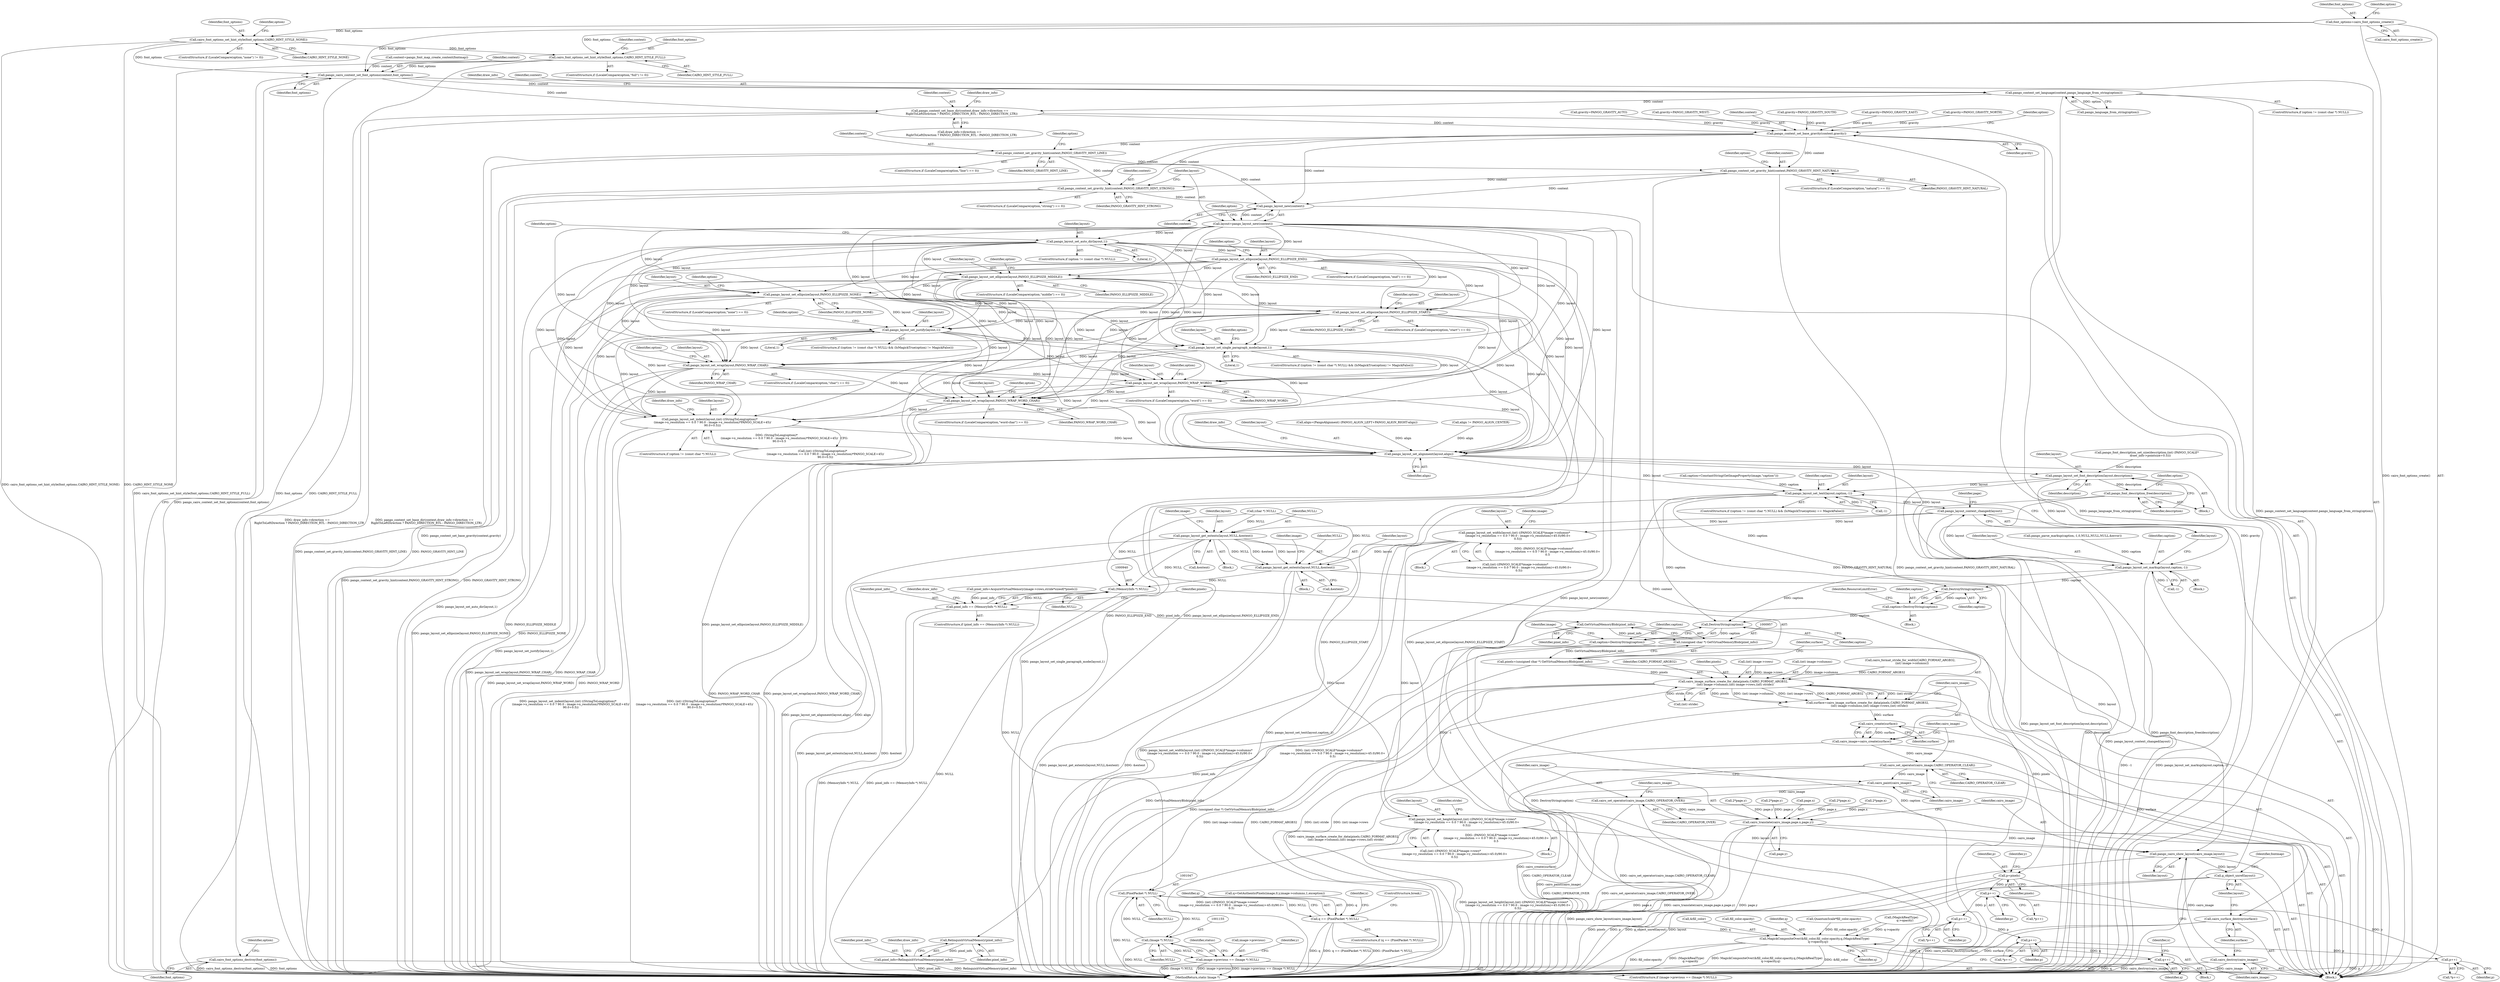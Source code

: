 digraph "0_ImageMagick_f6e9d0d9955e85bdd7540b251cd50d598dacc5e6_42@API" {
"1000257" [label="(Call,font_options=cairo_font_options_create())"];
"1000278" [label="(Call,cairo_font_options_set_hint_style(font_options,CAIRO_HINT_STYLE_NONE))"];
"1000287" [label="(Call,cairo_font_options_set_hint_style(font_options,CAIRO_HINT_STYLE_FULL))"];
"1000294" [label="(Call,pango_cairo_context_set_font_options(context,font_options))"];
"1000297" [label="(Call,cairo_font_options_destroy(font_options))"];
"1000310" [label="(Call,pango_context_set_language(context,pango_language_from_string(option)))"];
"1000321" [label="(Call,pango_context_set_base_dir(context,draw_info->direction ==\n    RightToLeftDirection ? PANGO_DIRECTION_RTL : PANGO_DIRECTION_LTR))"];
"1000370" [label="(Call,pango_context_set_base_gravity(context,gravity))"];
"1000391" [label="(Call,pango_context_set_gravity_hint(context,PANGO_GRAVITY_HINT_LINE))"];
"1000400" [label="(Call,pango_context_set_gravity_hint(context,PANGO_GRAVITY_HINT_NATURAL))"];
"1000409" [label="(Call,pango_context_set_gravity_hint(context,PANGO_GRAVITY_HINT_STRONG))"];
"1000414" [label="(Call,pango_layout_new(context))"];
"1000412" [label="(Call,layout=pango_layout_new(context))"];
"1000427" [label="(Call,pango_layout_set_auto_dir(layout,1))"];
"1000448" [label="(Call,pango_layout_set_ellipsize(layout,PANGO_ELLIPSIZE_END))"];
"1000457" [label="(Call,pango_layout_set_ellipsize(layout,PANGO_ELLIPSIZE_MIDDLE))"];
"1000466" [label="(Call,pango_layout_set_ellipsize(layout,PANGO_ELLIPSIZE_NONE))"];
"1000475" [label="(Call,pango_layout_set_ellipsize(layout,PANGO_ELLIPSIZE_START))"];
"1000494" [label="(Call,pango_layout_set_justify(layout,1))"];
"1000513" [label="(Call,pango_layout_set_single_paragraph_mode(layout,1))"];
"1000534" [label="(Call,pango_layout_set_wrap(layout,PANGO_WRAP_CHAR))"];
"1000543" [label="(Call,pango_layout_set_wrap(layout,PANGO_WRAP_WORD))"];
"1000552" [label="(Call,pango_layout_set_wrap(layout,PANGO_WRAP_WORD_CHAR))"];
"1000566" [label="(Call,pango_layout_set_indent(layout,(int) ((StringToLong(option)*\n      (image->x_resolution == 0.0 ? 90.0 : image->x_resolution)*PANGO_SCALE+45)/\n      90.0+0.5)))"];
"1000647" [label="(Call,pango_layout_set_alignment(layout,align))"];
"1000677" [label="(Call,pango_layout_set_font_description(layout,description))"];
"1000680" [label="(Call,pango_font_description_free(description))"];
"1000698" [label="(Call,pango_layout_set_text(layout,caption,-1))"];
"1000742" [label="(Call,pango_layout_context_changed(layout))"];
"1000777" [label="(Call,pango_layout_get_extents(layout,NULL,&extent))"];
"1000849" [label="(Call,pango_layout_get_extents(layout,NULL,&extent))"];
"1000939" [label="(Call,(MemoryInfo *) NULL)"];
"1000937" [label="(Call,pixel_info == (MemoryInfo *) NULL)"];
"1000958" [label="(Call,GetVirtualMemoryBlob(pixel_info))"];
"1000956" [label="(Call,(unsigned char *) GetVirtualMemoryBlob(pixel_info))"];
"1000954" [label="(Call,pixels=(unsigned char *) GetVirtualMemoryBlob(pixel_info))"];
"1000962" [label="(Call,cairo_image_surface_create_for_data(pixels,CAIRO_FORMAT_ARGB32,\n    (int) image->columns,(int) image->rows,(int) stride))"];
"1000960" [label="(Call,surface=cairo_image_surface_create_for_data(pixels,CAIRO_FORMAT_ARGB32,\n    (int) image->columns,(int) image->rows,(int) stride))"];
"1000980" [label="(Call,cairo_create(surface))"];
"1000978" [label="(Call,cairo_image=cairo_create(surface))"];
"1000982" [label="(Call,cairo_set_operator(cairo_image,CAIRO_OPERATOR_CLEAR))"];
"1000985" [label="(Call,cairo_paint(cairo_image))"];
"1000987" [label="(Call,cairo_set_operator(cairo_image,CAIRO_OPERATOR_OVER))"];
"1000990" [label="(Call,cairo_translate(cairo_image,page.x,page.y))"];
"1000998" [label="(Call,pango_cairo_show_layout(cairo_image,layout))"];
"1001001" [label="(Call,cairo_destroy(cairo_image))"];
"1001005" [label="(Call,g_object_unref(layout))"];
"1001003" [label="(Call,cairo_surface_destroy(surface))"];
"1001013" [label="(Call,p=pixels)"];
"1001071" [label="(Call,p++)"];
"1001079" [label="(Call,p++)"];
"1001087" [label="(Call,p++)"];
"1001097" [label="(Call,p++)"];
"1001176" [label="(Call,RelinquishVirtualMemory(pixel_info))"];
"1001174" [label="(Call,pixel_info=RelinquishVirtualMemory(pixel_info))"];
"1001046" [label="(Call,(PixelPacket *) NULL)"];
"1001044" [label="(Call,q == (PixelPacket *) NULL)"];
"1001127" [label="(Call,MagickCompositeOver(&fill_color,fill_color.opacity,q,(MagickRealType)\n        q->opacity,q))"];
"1001140" [label="(Call,q++)"];
"1001154" [label="(Call,(Image *) NULL)"];
"1001150" [label="(Call,image->previous == (Image *) NULL)"];
"1000888" [label="(Call,pango_layout_set_height(layout,(int) ((PANGO_SCALE*image->rows*\n         (image->y_resolution == 0.0 ? 90.0 : image->y_resolution)+45.0)/90.0+\n         0.5)))"];
"1000816" [label="(Call,pango_layout_set_width(layout,(int) ((PANGO_SCALE*image->columns*\n        (image->x_resolution == 0.0 ? 90.0 : image->x_resolution)+45.0)/90.0+\n        0.5)))"];
"1000949" [label="(Call,DestroyString(caption))"];
"1000947" [label="(Call,caption=DestroyString(caption))"];
"1001184" [label="(Call,DestroyString(caption))"];
"1001182" [label="(Call,caption=DestroyString(caption))"];
"1000737" [label="(Call,pango_layout_set_markup(layout,caption,-1))"];
"1000385" [label="(ControlStructure,if (LocaleCompare(option,\"line\") == 0))"];
"1000467" [label="(Identifier,layout)"];
"1000990" [label="(Call,cairo_translate(cairo_image,page.x,page.y))"];
"1001006" [label="(Identifier,layout)"];
"1000784" [label="(Identifier,image)"];
"1000315" [label="(Identifier,draw_info)"];
"1000258" [label="(Identifier,font_options)"];
"1000311" [label="(Identifier,context)"];
"1001159" [label="(Identifier,status)"];
"1000257" [label="(Call,font_options=cairo_font_options_create())"];
"1000681" [label="(Identifier,description)"];
"1000965" [label="(Call,(int) image->columns)"];
"1001098" [label="(Identifier,p)"];
"1000498" [label="(Identifier,option)"];
"1001130" [label="(Call,fill_color.opacity)"];
"1000944" [label="(Identifier,draw_info)"];
"1000817" [label="(Identifier,layout)"];
"1001072" [label="(Identifier,p)"];
"1000468" [label="(Identifier,PANGO_ELLIPSIZE_NONE)"];
"1000290" [label="(Call,context=pango_font_map_create_context(fontmap))"];
"1000479" [label="(Identifier,option)"];
"1000494" [label="(Call,pango_layout_set_justify(layout,1))"];
"1000346" [label="(Call,gravity=PANGO_GRAVITY_WEST)"];
"1000460" [label="(ControlStructure,if (LocaleCompare(option,\"none\") == 0))"];
"1000402" [label="(Identifier,PANGO_GRAVITY_HINT_NATURAL)"];
"1000410" [label="(Identifier,context)"];
"1001177" [label="(Identifier,pixel_info)"];
"1000678" [label="(Identifier,layout)"];
"1000952" [label="(Identifier,ResourceLimitError)"];
"1000950" [label="(Identifier,caption)"];
"1000304" [label="(ControlStructure,if (option != (const char *) NULL))"];
"1001175" [label="(Identifier,pixel_info)"];
"1000514" [label="(Identifier,layout)"];
"1001078" [label="(Call,*p++)"];
"1000850" [label="(Identifier,layout)"];
"1000780" [label="(Call,&extent)"];
"1000982" [label="(Call,cairo_set_operator(cairo_image,CAIRO_OPERATOR_CLEAR))"];
"1000992" [label="(Call,page.x)"];
"1000948" [label="(Identifier,caption)"];
"1000454" [label="(Identifier,option)"];
"1000537" [label="(ControlStructure,if (LocaleCompare(option,\"word\") == 0))"];
"1000956" [label="(Call,(unsigned char *) GetVirtualMemoryBlob(pixel_info))"];
"1000463" [label="(Identifier,option)"];
"1000958" [label="(Call,GetVirtualMemoryBlob(pixel_info))"];
"1001063" [label="(Block,)"];
"1000647" [label="(Call,pango_layout_set_alignment(layout,align))"];
"1001002" [label="(Identifier,cairo_image)"];
"1000818" [label="(Call,(int) ((PANGO_SCALE*image->columns*\n        (image->x_resolution == 0.0 ? 90.0 : image->x_resolution)+45.0)/90.0+\n        0.5))"];
"1000800" [label="(Call,2*page.x)"];
"1000985" [label="(Call,cairo_paint(cairo_image))"];
"1000431" [label="(Identifier,option)"];
"1001046" [label="(Call,(PixelPacket *) NULL)"];
"1001133" [label="(Identifier,q)"];
"1000811" [label="(Call,2*page.x)"];
"1001014" [label="(Identifier,p)"];
"1000568" [label="(Call,(int) ((StringToLong(option)*\n      (image->x_resolution == 0.0 ? 90.0 : image->x_resolution)*PANGO_SCALE+45)/\n      90.0+0.5))"];
"1001013" [label="(Call,p=pixels)"];
"1001140" [label="(Call,q++)"];
"1000983" [label="(Identifier,cairo_image)"];
"1000287" [label="(Call,cairo_font_options_set_hint_style(font_options,CAIRO_HINT_STYLE_FULL))"];
"1000683" [label="(Identifier,option)"];
"1000321" [label="(Call,pango_context_set_base_dir(context,draw_info->direction ==\n    RightToLeftDirection ? PANGO_DIRECTION_RTL : PANGO_DIRECTION_LTR))"];
"1000942" [label="(Block,)"];
"1000495" [label="(Identifier,layout)"];
"1000649" [label="(Identifier,align)"];
"1000401" [label="(Identifier,context)"];
"1000593" [label="(Identifier,draw_info)"];
"1000738" [label="(Identifier,layout)"];
"1001179" [label="(Identifier,draw_info)"];
"1000700" [label="(Identifier,caption)"];
"1001103" [label="(Call,QuantumScale*fill_color.opacity)"];
"1000297" [label="(Call,cairo_font_options_destroy(font_options))"];
"1000291" [label="(Identifier,context)"];
"1000371" [label="(Identifier,context)"];
"1000513" [label="(Call,pango_layout_set_single_paragraph_mode(layout,1))"];
"1000496" [label="(Literal,1)"];
"1000483" [label="(ControlStructure,if ((option != (const char *) NULL) && (IsMagickTrue(option) != MagickFalse)))"];
"1000962" [label="(Call,cairo_image_surface_create_for_data(pixels,CAIRO_FORMAT_ARGB32,\n    (int) image->columns,(int) image->rows,(int) stride))"];
"1000947" [label="(Call,caption=DestroyString(caption))"];
"1001096" [label="(Call,*p++)"];
"1000653" [label="(Identifier,draw_info)"];
"1000458" [label="(Identifier,layout)"];
"1001151" [label="(Call,image->previous)"];
"1000890" [label="(Call,(int) ((PANGO_SCALE*image->rows*\n         (image->y_resolution == 0.0 ? 90.0 : image->y_resolution)+45.0)/90.0+\n         0.5))"];
"1000414" [label="(Call,pango_layout_new(context))"];
"1000323" [label="(Call,draw_info->direction ==\n    RightToLeftDirection ? PANGO_DIRECTION_RTL : PANGO_DIRECTION_LTR)"];
"1000883" [label="(Call,2*page.y)"];
"1000740" [label="(Call,-1)"];
"1000406" [label="(Identifier,option)"];
"1000546" [label="(ControlStructure,if (LocaleCompare(option,\"word-char\") == 0))"];
"1000457" [label="(Call,pango_layout_set_ellipsize(layout,PANGO_ELLIPSIZE_MIDDLE))"];
"1000816" [label="(Call,pango_layout_set_width(layout,(int) ((PANGO_SCALE*image->columns*\n        (image->x_resolution == 0.0 ? 90.0 : image->x_resolution)+45.0)/90.0+\n        0.5)))"];
"1001052" [label="(Identifier,x)"];
"1000918" [label="(Call,cairo_format_stride_for_width(CAIRO_FORMAT_ARGB32,\n    (int) image->columns))"];
"1000848" [label="(Block,)"];
"1001008" [label="(Identifier,fontmap)"];
"1000477" [label="(Identifier,PANGO_ELLIPSIZE_START)"];
"1000955" [label="(Identifier,pixels)"];
"1001087" [label="(Call,p++)"];
"1001049" [label="(ControlStructure,break;)"];
"1000964" [label="(Identifier,CAIRO_FORMAT_ARGB32)"];
"1000544" [label="(Identifier,layout)"];
"1000872" [label="(Call,2*page.y)"];
"1000451" [label="(ControlStructure,if (LocaleCompare(option,\"middle\") == 0))"];
"1000852" [label="(Call,&extent)"];
"1000428" [label="(Identifier,layout)"];
"1000925" [label="(Call,pixel_info=AcquireVirtualMemory(image->rows,stride*sizeof(*pixels)))"];
"1000959" [label="(Identifier,pixel_info)"];
"1000400" [label="(Call,pango_context_set_gravity_hint(context,PANGO_GRAVITY_HINT_NATURAL))"];
"1001079" [label="(Call,p++)"];
"1001174" [label="(Call,pixel_info=RelinquishVirtualMemory(pixel_info))"];
"1000272" [label="(ControlStructure,if (LocaleCompare(option,\"none\") != 0))"];
"1001018" [label="(Identifier,y)"];
"1000288" [label="(Identifier,font_options)"];
"1001134" [label="(Call,(MagickRealType)\n        q->opacity)"];
"1000778" [label="(Identifier,layout)"];
"1000889" [label="(Identifier,layout)"];
"1000310" [label="(Call,pango_context_set_language(context,pango_language_from_string(option)))"];
"1000941" [label="(Identifier,NULL)"];
"1001185" [label="(Identifier,caption)"];
"1000687" [label="(ControlStructure,if ((option != (const char *) NULL) && (IsMagickTrue(option) == MagickFalse)))"];
"1000296" [label="(Identifier,font_options)"];
"1000849" [label="(Call,pango_layout_get_extents(layout,NULL,&extent))"];
"1000648" [label="(Identifier,layout)"];
"1000677" [label="(Call,pango_layout_set_font_description(layout,description))"];
"1000279" [label="(Identifier,font_options)"];
"1000658" [label="(Block,)"];
"1000987" [label="(Call,cairo_set_operator(cairo_image,CAIRO_OPERATOR_OVER))"];
"1001028" [label="(Identifier,y)"];
"1000845" [label="(Identifier,image)"];
"1000779" [label="(Identifier,NULL)"];
"1000370" [label="(Call,pango_context_set_base_gravity(context,gravity))"];
"1001080" [label="(Identifier,p)"];
"1000961" [label="(Identifier,surface)"];
"1000427" [label="(Call,pango_layout_set_auto_dir(layout,1))"];
"1000938" [label="(Identifier,pixel_info)"];
"1000475" [label="(Call,pango_layout_set_ellipsize(layout,PANGO_ELLIPSIZE_START))"];
"1000737" [label="(Call,pango_layout_set_markup(layout,caption,-1))"];
"1000936" [label="(ControlStructure,if (pixel_info == (MemoryInfo *) NULL))"];
"1000281" [label="(ControlStructure,if (LocaleCompare(option,\"full\") != 0))"];
"1001062" [label="(Identifier,x)"];
"1000998" [label="(Call,pango_cairo_show_layout(cairo_image,layout))"];
"1001003" [label="(Call,cairo_surface_destroy(surface))"];
"1000294" [label="(Call,pango_cairo_context_set_font_options(context,font_options))"];
"1001184" [label="(Call,DestroyString(caption))"];
"1000540" [label="(Identifier,option)"];
"1000360" [label="(Call,gravity=PANGO_GRAVITY_SOUTH)"];
"1001189" [label="(MethodReturn,static Image *)"];
"1000372" [label="(Identifier,gravity)"];
"1000666" [label="(Call,pango_font_description_set_size(description,(int) (PANGO_SCALE*\n        draw_info->pointsize+0.5)))"];
"1000448" [label="(Call,pango_layout_set_ellipsize(layout,PANGO_ELLIPSIZE_END))"];
"1000517" [label="(Identifier,option)"];
"1000545" [label="(Identifier,PANGO_WRAP_WORD)"];
"1000553" [label="(Identifier,layout)"];
"1001004" [label="(Identifier,surface)"];
"1000856" [label="(Identifier,image)"];
"1000963" [label="(Identifier,pixels)"];
"1000535" [label="(Identifier,layout)"];
"1000742" [label="(Call,pango_layout_context_changed(layout))"];
"1000949" [label="(Call,DestroyString(caption))"];
"1000995" [label="(Call,page.y)"];
"1001150" [label="(Call,image->previous == (Image *) NULL)"];
"1000915" [label="(Identifier,stride)"];
"1000536" [label="(Identifier,PANGO_WRAP_CHAR)"];
"1000984" [label="(Identifier,CAIRO_OPERATOR_CLEAR)"];
"1000449" [label="(Identifier,layout)"];
"1001045" [label="(Identifier,q)"];
"1000289" [label="(Identifier,CAIRO_HINT_STYLE_FULL)"];
"1000354" [label="(Call,gravity=PANGO_GRAVITY_EAST)"];
"1000777" [label="(Call,pango_layout_get_extents(layout,NULL,&extent))"];
"1000939" [label="(Call,(MemoryInfo *) NULL)"];
"1000409" [label="(Call,pango_context_set_gravity_hint(context,PANGO_GRAVITY_HINT_STRONG))"];
"1000393" [label="(Identifier,PANGO_GRAVITY_HINT_LINE)"];
"1000888" [label="(Call,pango_layout_set_height(layout,(int) ((PANGO_SCALE*image->rows*\n         (image->y_resolution == 0.0 ? 90.0 : image->y_resolution)+45.0)/90.0+\n         0.5)))"];
"1000300" [label="(Identifier,option)"];
"1000975" [label="(Call,(int) stride)"];
"1001183" [label="(Identifier,caption)"];
"1000554" [label="(Identifier,PANGO_WRAP_WORD_CHAR)"];
"1000567" [label="(Identifier,layout)"];
"1000776" [label="(Block,)"];
"1000560" [label="(ControlStructure,if (option != (const char *) NULL))"];
"1000988" [label="(Identifier,cairo_image)"];
"1000421" [label="(ControlStructure,if (option != (const char *) NULL))"];
"1000549" [label="(Identifier,option)"];
"1000699" [label="(Identifier,layout)"];
"1000937" [label="(Call,pixel_info == (MemoryInfo *) NULL)"];
"1001015" [label="(Identifier,pixels)"];
"1000999" [label="(Identifier,cairo_image)"];
"1000476" [label="(Identifier,layout)"];
"1001128" [label="(Call,&fill_color)"];
"1000679" [label="(Identifier,description)"];
"1001048" [label="(Identifier,NULL)"];
"1000713" [label="(Call,pango_parse_markup(caption,-1,0,NULL,NULL,NULL,&error))"];
"1000338" [label="(Call,gravity=PANGO_GRAVITY_NORTH)"];
"1001176" [label="(Call,RelinquishVirtualMemory(pixel_info))"];
"1000280" [label="(Identifier,CAIRO_HINT_STYLE_NONE)"];
"1000704" [label="(Block,)"];
"1001086" [label="(Call,*p++)"];
"1000417" [label="(Identifier,option)"];
"1001127" [label="(Call,MagickCompositeOver(&fill_color,fill_color.opacity,q,(MagickRealType)\n        q->opacity,q))"];
"1000394" [label="(ControlStructure,if (LocaleCompare(option,\"natural\") == 0))"];
"1000259" [label="(Call,cairo_font_options_create())"];
"1000543" [label="(Call,pango_layout_set_wrap(layout,PANGO_WRAP_WORD))"];
"1000403" [label="(ControlStructure,if (LocaleCompare(option,\"strong\") == 0))"];
"1000680" [label="(Call,pango_font_description_free(description))"];
"1000981" [label="(Identifier,surface)"];
"1000515" [label="(Literal,1)"];
"1000392" [label="(Identifier,context)"];
"1000759" [label="(Call,(char *) NULL)"];
"1000278" [label="(Call,cairo_font_options_set_hint_style(font_options,CAIRO_HINT_STYLE_NONE))"];
"1000989" [label="(Identifier,CAIRO_OPERATOR_OVER)"];
"1000413" [label="(Identifier,layout)"];
"1001141" [label="(Identifier,q)"];
"1000374" [label="(Identifier,option)"];
"1000960" [label="(Call,surface=cairo_image_surface_create_for_data(pixels,CAIRO_FORMAT_ARGB32,\n    (int) image->columns,(int) image->rows,(int) stride))"];
"1000739" [label="(Identifier,caption)"];
"1000411" [label="(Identifier,PANGO_GRAVITY_HINT_STRONG)"];
"1000552" [label="(Call,pango_layout_set_wrap(layout,PANGO_WRAP_WORD_CHAR))"];
"1001182" [label="(Call,caption=DestroyString(caption))"];
"1001071" [label="(Call,p++)"];
"1000284" [label="(Identifier,option)"];
"1001032" [label="(Call,q=GetAuthenticPixels(image,0,y,image->columns,1,exception))"];
"1000295" [label="(Identifier,context)"];
"1000502" [label="(ControlStructure,if ((option != (const char *) NULL) && (IsMagickTrue(option) != MagickFalse)))"];
"1000701" [label="(Call,-1)"];
"1000851" [label="(Identifier,NULL)"];
"1000698" [label="(Call,pango_layout_set_text(layout,caption,-1))"];
"1000466" [label="(Call,pango_layout_set_ellipsize(layout,PANGO_ELLIPSIZE_NONE))"];
"1000970" [label="(Call,(int) image->rows)"];
"1001156" [label="(Identifier,NULL)"];
"1001005" [label="(Call,g_object_unref(layout))"];
"1000743" [label="(Identifier,layout)"];
"1001001" [label="(Call,cairo_destroy(cairo_image))"];
"1000298" [label="(Identifier,font_options)"];
"1000312" [label="(Call,pango_language_from_string(option))"];
"1000391" [label="(Call,pango_context_set_gravity_hint(context,PANGO_GRAVITY_HINT_LINE))"];
"1000954" [label="(Call,pixels=(unsigned char *) GetVirtualMemoryBlob(pixel_info))"];
"1001088" [label="(Identifier,p)"];
"1000472" [label="(Identifier,option)"];
"1000556" [label="(Identifier,option)"];
"1000638" [label="(Call,align=(PangoAlignment) (PANGO_ALIGN_LEFT+PANGO_ALIGN_RIGHT-align))"];
"1001154" [label="(Call,(Image *) NULL)"];
"1001139" [label="(Identifier,q)"];
"1000878" [label="(Block,)"];
"1000112" [label="(Block,)"];
"1000630" [label="(Call,align != PANGO_ALIGN_CENTER)"];
"1000986" [label="(Identifier,cairo_image)"];
"1000991" [label="(Identifier,cairo_image)"];
"1000429" [label="(Literal,1)"];
"1000322" [label="(Identifier,context)"];
"1000235" [label="(Call,caption=ConstantString(GetImageProperty(image,\"caption\")))"];
"1000397" [label="(Identifier,option)"];
"1001097" [label="(Call,p++)"];
"1001043" [label="(ControlStructure,if (q == (PixelPacket *) NULL))"];
"1000979" [label="(Identifier,cairo_image)"];
"1001000" [label="(Identifier,layout)"];
"1000806" [label="(Block,)"];
"1000528" [label="(ControlStructure,if (LocaleCompare(option,\"char\") == 0))"];
"1000450" [label="(Identifier,PANGO_ELLIPSIZE_END)"];
"1000746" [label="(Identifier,page)"];
"1000261" [label="(Identifier,option)"];
"1000412" [label="(Call,layout=pango_layout_new(context))"];
"1000469" [label="(ControlStructure,if (LocaleCompare(option,\"start\") == 0))"];
"1000333" [label="(Identifier,draw_info)"];
"1000978" [label="(Call,cairo_image=cairo_create(surface))"];
"1000566" [label="(Call,pango_layout_set_indent(layout,(int) ((StringToLong(option)*\n      (image->x_resolution == 0.0 ? 90.0 : image->x_resolution)*PANGO_SCALE+45)/\n      90.0+0.5)))"];
"1000415" [label="(Identifier,context)"];
"1000459" [label="(Identifier,PANGO_ELLIPSIZE_MIDDLE)"];
"1000442" [label="(ControlStructure,if (LocaleCompare(option,\"end\") == 0))"];
"1001044" [label="(Call,q == (PixelPacket *) NULL)"];
"1001149" [label="(ControlStructure,if (image->previous == (Image *) NULL))"];
"1000534" [label="(Call,pango_layout_set_wrap(layout,PANGO_WRAP_CHAR))"];
"1000980" [label="(Call,cairo_create(surface))"];
"1001188" [label="(Identifier,image)"];
"1001070" [label="(Call,*p++)"];
"1000366" [label="(Call,gravity=PANGO_GRAVITY_AUTO)"];
"1000257" -> "1000112"  [label="AST: "];
"1000257" -> "1000259"  [label="CFG: "];
"1000258" -> "1000257"  [label="AST: "];
"1000259" -> "1000257"  [label="AST: "];
"1000261" -> "1000257"  [label="CFG: "];
"1000257" -> "1001189"  [label="DDG: cairo_font_options_create()"];
"1000257" -> "1000278"  [label="DDG: font_options"];
"1000257" -> "1000287"  [label="DDG: font_options"];
"1000257" -> "1000294"  [label="DDG: font_options"];
"1000278" -> "1000272"  [label="AST: "];
"1000278" -> "1000280"  [label="CFG: "];
"1000279" -> "1000278"  [label="AST: "];
"1000280" -> "1000278"  [label="AST: "];
"1000284" -> "1000278"  [label="CFG: "];
"1000278" -> "1001189"  [label="DDG: CAIRO_HINT_STYLE_NONE"];
"1000278" -> "1001189"  [label="DDG: cairo_font_options_set_hint_style(font_options,CAIRO_HINT_STYLE_NONE)"];
"1000278" -> "1000287"  [label="DDG: font_options"];
"1000278" -> "1000294"  [label="DDG: font_options"];
"1000287" -> "1000281"  [label="AST: "];
"1000287" -> "1000289"  [label="CFG: "];
"1000288" -> "1000287"  [label="AST: "];
"1000289" -> "1000287"  [label="AST: "];
"1000291" -> "1000287"  [label="CFG: "];
"1000287" -> "1001189"  [label="DDG: cairo_font_options_set_hint_style(font_options,CAIRO_HINT_STYLE_FULL)"];
"1000287" -> "1001189"  [label="DDG: CAIRO_HINT_STYLE_FULL"];
"1000287" -> "1000294"  [label="DDG: font_options"];
"1000294" -> "1000112"  [label="AST: "];
"1000294" -> "1000296"  [label="CFG: "];
"1000295" -> "1000294"  [label="AST: "];
"1000296" -> "1000294"  [label="AST: "];
"1000298" -> "1000294"  [label="CFG: "];
"1000294" -> "1001189"  [label="DDG: pango_cairo_context_set_font_options(context,font_options)"];
"1000290" -> "1000294"  [label="DDG: context"];
"1000294" -> "1000297"  [label="DDG: font_options"];
"1000294" -> "1000310"  [label="DDG: context"];
"1000294" -> "1000321"  [label="DDG: context"];
"1000297" -> "1000112"  [label="AST: "];
"1000297" -> "1000298"  [label="CFG: "];
"1000298" -> "1000297"  [label="AST: "];
"1000300" -> "1000297"  [label="CFG: "];
"1000297" -> "1001189"  [label="DDG: font_options"];
"1000297" -> "1001189"  [label="DDG: cairo_font_options_destroy(font_options)"];
"1000310" -> "1000304"  [label="AST: "];
"1000310" -> "1000312"  [label="CFG: "];
"1000311" -> "1000310"  [label="AST: "];
"1000312" -> "1000310"  [label="AST: "];
"1000315" -> "1000310"  [label="CFG: "];
"1000310" -> "1001189"  [label="DDG: pango_context_set_language(context,pango_language_from_string(option))"];
"1000310" -> "1001189"  [label="DDG: pango_language_from_string(option)"];
"1000312" -> "1000310"  [label="DDG: option"];
"1000310" -> "1000321"  [label="DDG: context"];
"1000321" -> "1000112"  [label="AST: "];
"1000321" -> "1000323"  [label="CFG: "];
"1000322" -> "1000321"  [label="AST: "];
"1000323" -> "1000321"  [label="AST: "];
"1000333" -> "1000321"  [label="CFG: "];
"1000321" -> "1001189"  [label="DDG: draw_info->direction ==\n    RightToLeftDirection ? PANGO_DIRECTION_RTL : PANGO_DIRECTION_LTR"];
"1000321" -> "1001189"  [label="DDG: pango_context_set_base_dir(context,draw_info->direction ==\n    RightToLeftDirection ? PANGO_DIRECTION_RTL : PANGO_DIRECTION_LTR)"];
"1000321" -> "1000370"  [label="DDG: context"];
"1000370" -> "1000112"  [label="AST: "];
"1000370" -> "1000372"  [label="CFG: "];
"1000371" -> "1000370"  [label="AST: "];
"1000372" -> "1000370"  [label="AST: "];
"1000374" -> "1000370"  [label="CFG: "];
"1000370" -> "1001189"  [label="DDG: pango_context_set_base_gravity(context,gravity)"];
"1000370" -> "1001189"  [label="DDG: gravity"];
"1000338" -> "1000370"  [label="DDG: gravity"];
"1000360" -> "1000370"  [label="DDG: gravity"];
"1000346" -> "1000370"  [label="DDG: gravity"];
"1000366" -> "1000370"  [label="DDG: gravity"];
"1000354" -> "1000370"  [label="DDG: gravity"];
"1000370" -> "1000391"  [label="DDG: context"];
"1000370" -> "1000400"  [label="DDG: context"];
"1000370" -> "1000409"  [label="DDG: context"];
"1000370" -> "1000414"  [label="DDG: context"];
"1000391" -> "1000385"  [label="AST: "];
"1000391" -> "1000393"  [label="CFG: "];
"1000392" -> "1000391"  [label="AST: "];
"1000393" -> "1000391"  [label="AST: "];
"1000397" -> "1000391"  [label="CFG: "];
"1000391" -> "1001189"  [label="DDG: PANGO_GRAVITY_HINT_LINE"];
"1000391" -> "1001189"  [label="DDG: pango_context_set_gravity_hint(context,PANGO_GRAVITY_HINT_LINE)"];
"1000391" -> "1000400"  [label="DDG: context"];
"1000391" -> "1000409"  [label="DDG: context"];
"1000391" -> "1000414"  [label="DDG: context"];
"1000400" -> "1000394"  [label="AST: "];
"1000400" -> "1000402"  [label="CFG: "];
"1000401" -> "1000400"  [label="AST: "];
"1000402" -> "1000400"  [label="AST: "];
"1000406" -> "1000400"  [label="CFG: "];
"1000400" -> "1001189"  [label="DDG: PANGO_GRAVITY_HINT_NATURAL"];
"1000400" -> "1001189"  [label="DDG: pango_context_set_gravity_hint(context,PANGO_GRAVITY_HINT_NATURAL)"];
"1000400" -> "1000409"  [label="DDG: context"];
"1000400" -> "1000414"  [label="DDG: context"];
"1000409" -> "1000403"  [label="AST: "];
"1000409" -> "1000411"  [label="CFG: "];
"1000410" -> "1000409"  [label="AST: "];
"1000411" -> "1000409"  [label="AST: "];
"1000413" -> "1000409"  [label="CFG: "];
"1000409" -> "1001189"  [label="DDG: PANGO_GRAVITY_HINT_STRONG"];
"1000409" -> "1001189"  [label="DDG: pango_context_set_gravity_hint(context,PANGO_GRAVITY_HINT_STRONG)"];
"1000409" -> "1000414"  [label="DDG: context"];
"1000414" -> "1000412"  [label="AST: "];
"1000414" -> "1000415"  [label="CFG: "];
"1000415" -> "1000414"  [label="AST: "];
"1000412" -> "1000414"  [label="CFG: "];
"1000414" -> "1001189"  [label="DDG: context"];
"1000414" -> "1000412"  [label="DDG: context"];
"1000412" -> "1000112"  [label="AST: "];
"1000413" -> "1000412"  [label="AST: "];
"1000417" -> "1000412"  [label="CFG: "];
"1000412" -> "1001189"  [label="DDG: pango_layout_new(context)"];
"1000412" -> "1000427"  [label="DDG: layout"];
"1000412" -> "1000448"  [label="DDG: layout"];
"1000412" -> "1000457"  [label="DDG: layout"];
"1000412" -> "1000466"  [label="DDG: layout"];
"1000412" -> "1000475"  [label="DDG: layout"];
"1000412" -> "1000494"  [label="DDG: layout"];
"1000412" -> "1000513"  [label="DDG: layout"];
"1000412" -> "1000534"  [label="DDG: layout"];
"1000412" -> "1000543"  [label="DDG: layout"];
"1000412" -> "1000552"  [label="DDG: layout"];
"1000412" -> "1000566"  [label="DDG: layout"];
"1000412" -> "1000647"  [label="DDG: layout"];
"1000427" -> "1000421"  [label="AST: "];
"1000427" -> "1000429"  [label="CFG: "];
"1000428" -> "1000427"  [label="AST: "];
"1000429" -> "1000427"  [label="AST: "];
"1000431" -> "1000427"  [label="CFG: "];
"1000427" -> "1001189"  [label="DDG: pango_layout_set_auto_dir(layout,1)"];
"1000427" -> "1000448"  [label="DDG: layout"];
"1000427" -> "1000457"  [label="DDG: layout"];
"1000427" -> "1000466"  [label="DDG: layout"];
"1000427" -> "1000475"  [label="DDG: layout"];
"1000427" -> "1000494"  [label="DDG: layout"];
"1000427" -> "1000513"  [label="DDG: layout"];
"1000427" -> "1000534"  [label="DDG: layout"];
"1000427" -> "1000543"  [label="DDG: layout"];
"1000427" -> "1000552"  [label="DDG: layout"];
"1000427" -> "1000566"  [label="DDG: layout"];
"1000427" -> "1000647"  [label="DDG: layout"];
"1000448" -> "1000442"  [label="AST: "];
"1000448" -> "1000450"  [label="CFG: "];
"1000449" -> "1000448"  [label="AST: "];
"1000450" -> "1000448"  [label="AST: "];
"1000454" -> "1000448"  [label="CFG: "];
"1000448" -> "1001189"  [label="DDG: PANGO_ELLIPSIZE_END"];
"1000448" -> "1001189"  [label="DDG: pango_layout_set_ellipsize(layout,PANGO_ELLIPSIZE_END)"];
"1000448" -> "1000457"  [label="DDG: layout"];
"1000448" -> "1000466"  [label="DDG: layout"];
"1000448" -> "1000475"  [label="DDG: layout"];
"1000448" -> "1000494"  [label="DDG: layout"];
"1000448" -> "1000513"  [label="DDG: layout"];
"1000448" -> "1000534"  [label="DDG: layout"];
"1000448" -> "1000543"  [label="DDG: layout"];
"1000448" -> "1000552"  [label="DDG: layout"];
"1000448" -> "1000566"  [label="DDG: layout"];
"1000448" -> "1000647"  [label="DDG: layout"];
"1000457" -> "1000451"  [label="AST: "];
"1000457" -> "1000459"  [label="CFG: "];
"1000458" -> "1000457"  [label="AST: "];
"1000459" -> "1000457"  [label="AST: "];
"1000463" -> "1000457"  [label="CFG: "];
"1000457" -> "1001189"  [label="DDG: PANGO_ELLIPSIZE_MIDDLE"];
"1000457" -> "1001189"  [label="DDG: pango_layout_set_ellipsize(layout,PANGO_ELLIPSIZE_MIDDLE)"];
"1000457" -> "1000466"  [label="DDG: layout"];
"1000457" -> "1000475"  [label="DDG: layout"];
"1000457" -> "1000494"  [label="DDG: layout"];
"1000457" -> "1000513"  [label="DDG: layout"];
"1000457" -> "1000534"  [label="DDG: layout"];
"1000457" -> "1000543"  [label="DDG: layout"];
"1000457" -> "1000552"  [label="DDG: layout"];
"1000457" -> "1000566"  [label="DDG: layout"];
"1000457" -> "1000647"  [label="DDG: layout"];
"1000466" -> "1000460"  [label="AST: "];
"1000466" -> "1000468"  [label="CFG: "];
"1000467" -> "1000466"  [label="AST: "];
"1000468" -> "1000466"  [label="AST: "];
"1000472" -> "1000466"  [label="CFG: "];
"1000466" -> "1001189"  [label="DDG: PANGO_ELLIPSIZE_NONE"];
"1000466" -> "1001189"  [label="DDG: pango_layout_set_ellipsize(layout,PANGO_ELLIPSIZE_NONE)"];
"1000466" -> "1000475"  [label="DDG: layout"];
"1000466" -> "1000494"  [label="DDG: layout"];
"1000466" -> "1000513"  [label="DDG: layout"];
"1000466" -> "1000534"  [label="DDG: layout"];
"1000466" -> "1000543"  [label="DDG: layout"];
"1000466" -> "1000552"  [label="DDG: layout"];
"1000466" -> "1000566"  [label="DDG: layout"];
"1000466" -> "1000647"  [label="DDG: layout"];
"1000475" -> "1000469"  [label="AST: "];
"1000475" -> "1000477"  [label="CFG: "];
"1000476" -> "1000475"  [label="AST: "];
"1000477" -> "1000475"  [label="AST: "];
"1000479" -> "1000475"  [label="CFG: "];
"1000475" -> "1001189"  [label="DDG: PANGO_ELLIPSIZE_START"];
"1000475" -> "1001189"  [label="DDG: pango_layout_set_ellipsize(layout,PANGO_ELLIPSIZE_START)"];
"1000475" -> "1000494"  [label="DDG: layout"];
"1000475" -> "1000513"  [label="DDG: layout"];
"1000475" -> "1000534"  [label="DDG: layout"];
"1000475" -> "1000543"  [label="DDG: layout"];
"1000475" -> "1000552"  [label="DDG: layout"];
"1000475" -> "1000566"  [label="DDG: layout"];
"1000475" -> "1000647"  [label="DDG: layout"];
"1000494" -> "1000483"  [label="AST: "];
"1000494" -> "1000496"  [label="CFG: "];
"1000495" -> "1000494"  [label="AST: "];
"1000496" -> "1000494"  [label="AST: "];
"1000498" -> "1000494"  [label="CFG: "];
"1000494" -> "1001189"  [label="DDG: pango_layout_set_justify(layout,1)"];
"1000494" -> "1000513"  [label="DDG: layout"];
"1000494" -> "1000534"  [label="DDG: layout"];
"1000494" -> "1000543"  [label="DDG: layout"];
"1000494" -> "1000552"  [label="DDG: layout"];
"1000494" -> "1000566"  [label="DDG: layout"];
"1000494" -> "1000647"  [label="DDG: layout"];
"1000513" -> "1000502"  [label="AST: "];
"1000513" -> "1000515"  [label="CFG: "];
"1000514" -> "1000513"  [label="AST: "];
"1000515" -> "1000513"  [label="AST: "];
"1000517" -> "1000513"  [label="CFG: "];
"1000513" -> "1001189"  [label="DDG: pango_layout_set_single_paragraph_mode(layout,1)"];
"1000513" -> "1000534"  [label="DDG: layout"];
"1000513" -> "1000543"  [label="DDG: layout"];
"1000513" -> "1000552"  [label="DDG: layout"];
"1000513" -> "1000566"  [label="DDG: layout"];
"1000513" -> "1000647"  [label="DDG: layout"];
"1000534" -> "1000528"  [label="AST: "];
"1000534" -> "1000536"  [label="CFG: "];
"1000535" -> "1000534"  [label="AST: "];
"1000536" -> "1000534"  [label="AST: "];
"1000540" -> "1000534"  [label="CFG: "];
"1000534" -> "1001189"  [label="DDG: PANGO_WRAP_CHAR"];
"1000534" -> "1001189"  [label="DDG: pango_layout_set_wrap(layout,PANGO_WRAP_CHAR)"];
"1000534" -> "1000543"  [label="DDG: layout"];
"1000534" -> "1000552"  [label="DDG: layout"];
"1000534" -> "1000566"  [label="DDG: layout"];
"1000534" -> "1000647"  [label="DDG: layout"];
"1000543" -> "1000537"  [label="AST: "];
"1000543" -> "1000545"  [label="CFG: "];
"1000544" -> "1000543"  [label="AST: "];
"1000545" -> "1000543"  [label="AST: "];
"1000549" -> "1000543"  [label="CFG: "];
"1000543" -> "1001189"  [label="DDG: pango_layout_set_wrap(layout,PANGO_WRAP_WORD)"];
"1000543" -> "1001189"  [label="DDG: PANGO_WRAP_WORD"];
"1000543" -> "1000552"  [label="DDG: layout"];
"1000543" -> "1000566"  [label="DDG: layout"];
"1000543" -> "1000647"  [label="DDG: layout"];
"1000552" -> "1000546"  [label="AST: "];
"1000552" -> "1000554"  [label="CFG: "];
"1000553" -> "1000552"  [label="AST: "];
"1000554" -> "1000552"  [label="AST: "];
"1000556" -> "1000552"  [label="CFG: "];
"1000552" -> "1001189"  [label="DDG: PANGO_WRAP_WORD_CHAR"];
"1000552" -> "1001189"  [label="DDG: pango_layout_set_wrap(layout,PANGO_WRAP_WORD_CHAR)"];
"1000552" -> "1000566"  [label="DDG: layout"];
"1000552" -> "1000647"  [label="DDG: layout"];
"1000566" -> "1000560"  [label="AST: "];
"1000566" -> "1000568"  [label="CFG: "];
"1000567" -> "1000566"  [label="AST: "];
"1000568" -> "1000566"  [label="AST: "];
"1000593" -> "1000566"  [label="CFG: "];
"1000566" -> "1001189"  [label="DDG: (int) ((StringToLong(option)*\n      (image->x_resolution == 0.0 ? 90.0 : image->x_resolution)*PANGO_SCALE+45)/\n      90.0+0.5)"];
"1000566" -> "1001189"  [label="DDG: pango_layout_set_indent(layout,(int) ((StringToLong(option)*\n      (image->x_resolution == 0.0 ? 90.0 : image->x_resolution)*PANGO_SCALE+45)/\n      90.0+0.5))"];
"1000568" -> "1000566"  [label="DDG: (StringToLong(option)*\n      (image->x_resolution == 0.0 ? 90.0 : image->x_resolution)*PANGO_SCALE+45)/\n      90.0+0.5"];
"1000566" -> "1000647"  [label="DDG: layout"];
"1000647" -> "1000112"  [label="AST: "];
"1000647" -> "1000649"  [label="CFG: "];
"1000648" -> "1000647"  [label="AST: "];
"1000649" -> "1000647"  [label="AST: "];
"1000653" -> "1000647"  [label="CFG: "];
"1000647" -> "1001189"  [label="DDG: pango_layout_set_alignment(layout,align)"];
"1000647" -> "1001189"  [label="DDG: align"];
"1000638" -> "1000647"  [label="DDG: align"];
"1000630" -> "1000647"  [label="DDG: align"];
"1000647" -> "1000677"  [label="DDG: layout"];
"1000647" -> "1000698"  [label="DDG: layout"];
"1000647" -> "1000737"  [label="DDG: layout"];
"1000677" -> "1000658"  [label="AST: "];
"1000677" -> "1000679"  [label="CFG: "];
"1000678" -> "1000677"  [label="AST: "];
"1000679" -> "1000677"  [label="AST: "];
"1000681" -> "1000677"  [label="CFG: "];
"1000677" -> "1001189"  [label="DDG: pango_layout_set_font_description(layout,description)"];
"1000666" -> "1000677"  [label="DDG: description"];
"1000677" -> "1000680"  [label="DDG: description"];
"1000677" -> "1000698"  [label="DDG: layout"];
"1000677" -> "1000737"  [label="DDG: layout"];
"1000680" -> "1000658"  [label="AST: "];
"1000680" -> "1000681"  [label="CFG: "];
"1000681" -> "1000680"  [label="AST: "];
"1000683" -> "1000680"  [label="CFG: "];
"1000680" -> "1001189"  [label="DDG: description"];
"1000680" -> "1001189"  [label="DDG: pango_font_description_free(description)"];
"1000698" -> "1000687"  [label="AST: "];
"1000698" -> "1000701"  [label="CFG: "];
"1000699" -> "1000698"  [label="AST: "];
"1000700" -> "1000698"  [label="AST: "];
"1000701" -> "1000698"  [label="AST: "];
"1000743" -> "1000698"  [label="CFG: "];
"1000698" -> "1001189"  [label="DDG: -1"];
"1000698" -> "1001189"  [label="DDG: pango_layout_set_text(layout,caption,-1)"];
"1000235" -> "1000698"  [label="DDG: caption"];
"1000701" -> "1000698"  [label="DDG: 1"];
"1000698" -> "1000742"  [label="DDG: layout"];
"1000698" -> "1000949"  [label="DDG: caption"];
"1000698" -> "1001184"  [label="DDG: caption"];
"1000742" -> "1000112"  [label="AST: "];
"1000742" -> "1000743"  [label="CFG: "];
"1000743" -> "1000742"  [label="AST: "];
"1000746" -> "1000742"  [label="CFG: "];
"1000742" -> "1001189"  [label="DDG: pango_layout_context_changed(layout)"];
"1000737" -> "1000742"  [label="DDG: layout"];
"1000742" -> "1000777"  [label="DDG: layout"];
"1000742" -> "1000816"  [label="DDG: layout"];
"1000777" -> "1000776"  [label="AST: "];
"1000777" -> "1000780"  [label="CFG: "];
"1000778" -> "1000777"  [label="AST: "];
"1000779" -> "1000777"  [label="AST: "];
"1000780" -> "1000777"  [label="AST: "];
"1000784" -> "1000777"  [label="CFG: "];
"1000777" -> "1001189"  [label="DDG: &extent"];
"1000777" -> "1001189"  [label="DDG: pango_layout_get_extents(layout,NULL,&extent)"];
"1000759" -> "1000777"  [label="DDG: NULL"];
"1000777" -> "1000849"  [label="DDG: layout"];
"1000777" -> "1000849"  [label="DDG: NULL"];
"1000777" -> "1000849"  [label="DDG: &extent"];
"1000777" -> "1000888"  [label="DDG: layout"];
"1000777" -> "1000939"  [label="DDG: NULL"];
"1000849" -> "1000848"  [label="AST: "];
"1000849" -> "1000852"  [label="CFG: "];
"1000850" -> "1000849"  [label="AST: "];
"1000851" -> "1000849"  [label="AST: "];
"1000852" -> "1000849"  [label="AST: "];
"1000856" -> "1000849"  [label="CFG: "];
"1000849" -> "1001189"  [label="DDG: pango_layout_get_extents(layout,NULL,&extent)"];
"1000849" -> "1001189"  [label="DDG: &extent"];
"1000816" -> "1000849"  [label="DDG: layout"];
"1000759" -> "1000849"  [label="DDG: NULL"];
"1000849" -> "1000939"  [label="DDG: NULL"];
"1000849" -> "1000998"  [label="DDG: layout"];
"1000939" -> "1000937"  [label="AST: "];
"1000939" -> "1000941"  [label="CFG: "];
"1000940" -> "1000939"  [label="AST: "];
"1000941" -> "1000939"  [label="AST: "];
"1000937" -> "1000939"  [label="CFG: "];
"1000939" -> "1001189"  [label="DDG: NULL"];
"1000939" -> "1000937"  [label="DDG: NULL"];
"1000759" -> "1000939"  [label="DDG: NULL"];
"1000939" -> "1001046"  [label="DDG: NULL"];
"1000937" -> "1000936"  [label="AST: "];
"1000938" -> "1000937"  [label="AST: "];
"1000944" -> "1000937"  [label="CFG: "];
"1000955" -> "1000937"  [label="CFG: "];
"1000937" -> "1001189"  [label="DDG: (MemoryInfo *) NULL"];
"1000937" -> "1001189"  [label="DDG: pixel_info == (MemoryInfo *) NULL"];
"1000925" -> "1000937"  [label="DDG: pixel_info"];
"1000937" -> "1000958"  [label="DDG: pixel_info"];
"1000958" -> "1000956"  [label="AST: "];
"1000958" -> "1000959"  [label="CFG: "];
"1000959" -> "1000958"  [label="AST: "];
"1000956" -> "1000958"  [label="CFG: "];
"1000958" -> "1000956"  [label="DDG: pixel_info"];
"1000958" -> "1001176"  [label="DDG: pixel_info"];
"1000956" -> "1000954"  [label="AST: "];
"1000957" -> "1000956"  [label="AST: "];
"1000954" -> "1000956"  [label="CFG: "];
"1000956" -> "1001189"  [label="DDG: GetVirtualMemoryBlob(pixel_info)"];
"1000956" -> "1000954"  [label="DDG: GetVirtualMemoryBlob(pixel_info)"];
"1000954" -> "1000112"  [label="AST: "];
"1000955" -> "1000954"  [label="AST: "];
"1000961" -> "1000954"  [label="CFG: "];
"1000954" -> "1001189"  [label="DDG: (unsigned char *) GetVirtualMemoryBlob(pixel_info)"];
"1000954" -> "1000962"  [label="DDG: pixels"];
"1000962" -> "1000960"  [label="AST: "];
"1000962" -> "1000975"  [label="CFG: "];
"1000963" -> "1000962"  [label="AST: "];
"1000964" -> "1000962"  [label="AST: "];
"1000965" -> "1000962"  [label="AST: "];
"1000970" -> "1000962"  [label="AST: "];
"1000975" -> "1000962"  [label="AST: "];
"1000960" -> "1000962"  [label="CFG: "];
"1000962" -> "1001189"  [label="DDG: (int) image->columns"];
"1000962" -> "1001189"  [label="DDG: CAIRO_FORMAT_ARGB32"];
"1000962" -> "1001189"  [label="DDG: (int) stride"];
"1000962" -> "1001189"  [label="DDG: (int) image->rows"];
"1000962" -> "1000960"  [label="DDG: (int) stride"];
"1000962" -> "1000960"  [label="DDG: pixels"];
"1000962" -> "1000960"  [label="DDG: (int) image->columns"];
"1000962" -> "1000960"  [label="DDG: (int) image->rows"];
"1000962" -> "1000960"  [label="DDG: CAIRO_FORMAT_ARGB32"];
"1000918" -> "1000962"  [label="DDG: CAIRO_FORMAT_ARGB32"];
"1000965" -> "1000962"  [label="DDG: image->columns"];
"1000970" -> "1000962"  [label="DDG: image->rows"];
"1000975" -> "1000962"  [label="DDG: stride"];
"1000962" -> "1001013"  [label="DDG: pixels"];
"1000960" -> "1000112"  [label="AST: "];
"1000961" -> "1000960"  [label="AST: "];
"1000979" -> "1000960"  [label="CFG: "];
"1000960" -> "1001189"  [label="DDG: cairo_image_surface_create_for_data(pixels,CAIRO_FORMAT_ARGB32,\n    (int) image->columns,(int) image->rows,(int) stride)"];
"1000960" -> "1000980"  [label="DDG: surface"];
"1000980" -> "1000978"  [label="AST: "];
"1000980" -> "1000981"  [label="CFG: "];
"1000981" -> "1000980"  [label="AST: "];
"1000978" -> "1000980"  [label="CFG: "];
"1000980" -> "1000978"  [label="DDG: surface"];
"1000980" -> "1001003"  [label="DDG: surface"];
"1000978" -> "1000112"  [label="AST: "];
"1000979" -> "1000978"  [label="AST: "];
"1000983" -> "1000978"  [label="CFG: "];
"1000978" -> "1001189"  [label="DDG: cairo_create(surface)"];
"1000978" -> "1000982"  [label="DDG: cairo_image"];
"1000982" -> "1000112"  [label="AST: "];
"1000982" -> "1000984"  [label="CFG: "];
"1000983" -> "1000982"  [label="AST: "];
"1000984" -> "1000982"  [label="AST: "];
"1000986" -> "1000982"  [label="CFG: "];
"1000982" -> "1001189"  [label="DDG: CAIRO_OPERATOR_CLEAR"];
"1000982" -> "1001189"  [label="DDG: cairo_set_operator(cairo_image,CAIRO_OPERATOR_CLEAR)"];
"1000982" -> "1000985"  [label="DDG: cairo_image"];
"1000985" -> "1000112"  [label="AST: "];
"1000985" -> "1000986"  [label="CFG: "];
"1000986" -> "1000985"  [label="AST: "];
"1000988" -> "1000985"  [label="CFG: "];
"1000985" -> "1001189"  [label="DDG: cairo_paint(cairo_image)"];
"1000985" -> "1000987"  [label="DDG: cairo_image"];
"1000987" -> "1000112"  [label="AST: "];
"1000987" -> "1000989"  [label="CFG: "];
"1000988" -> "1000987"  [label="AST: "];
"1000989" -> "1000987"  [label="AST: "];
"1000991" -> "1000987"  [label="CFG: "];
"1000987" -> "1001189"  [label="DDG: CAIRO_OPERATOR_OVER"];
"1000987" -> "1001189"  [label="DDG: cairo_set_operator(cairo_image,CAIRO_OPERATOR_OVER)"];
"1000987" -> "1000990"  [label="DDG: cairo_image"];
"1000990" -> "1000112"  [label="AST: "];
"1000990" -> "1000995"  [label="CFG: "];
"1000991" -> "1000990"  [label="AST: "];
"1000992" -> "1000990"  [label="AST: "];
"1000995" -> "1000990"  [label="AST: "];
"1000999" -> "1000990"  [label="CFG: "];
"1000990" -> "1001189"  [label="DDG: page.x"];
"1000990" -> "1001189"  [label="DDG: cairo_translate(cairo_image,page.x,page.y)"];
"1000990" -> "1001189"  [label="DDG: page.y"];
"1000800" -> "1000990"  [label="DDG: page.x"];
"1000811" -> "1000990"  [label="DDG: page.x"];
"1000872" -> "1000990"  [label="DDG: page.y"];
"1000883" -> "1000990"  [label="DDG: page.y"];
"1000990" -> "1000998"  [label="DDG: cairo_image"];
"1000998" -> "1000112"  [label="AST: "];
"1000998" -> "1001000"  [label="CFG: "];
"1000999" -> "1000998"  [label="AST: "];
"1001000" -> "1000998"  [label="AST: "];
"1001002" -> "1000998"  [label="CFG: "];
"1000998" -> "1001189"  [label="DDG: pango_cairo_show_layout(cairo_image,layout)"];
"1000888" -> "1000998"  [label="DDG: layout"];
"1000998" -> "1001001"  [label="DDG: cairo_image"];
"1000998" -> "1001005"  [label="DDG: layout"];
"1001001" -> "1000112"  [label="AST: "];
"1001001" -> "1001002"  [label="CFG: "];
"1001002" -> "1001001"  [label="AST: "];
"1001004" -> "1001001"  [label="CFG: "];
"1001001" -> "1001189"  [label="DDG: cairo_destroy(cairo_image)"];
"1001001" -> "1001189"  [label="DDG: cairo_image"];
"1001005" -> "1000112"  [label="AST: "];
"1001005" -> "1001006"  [label="CFG: "];
"1001006" -> "1001005"  [label="AST: "];
"1001008" -> "1001005"  [label="CFG: "];
"1001005" -> "1001189"  [label="DDG: g_object_unref(layout)"];
"1001005" -> "1001189"  [label="DDG: layout"];
"1001003" -> "1000112"  [label="AST: "];
"1001003" -> "1001004"  [label="CFG: "];
"1001004" -> "1001003"  [label="AST: "];
"1001006" -> "1001003"  [label="CFG: "];
"1001003" -> "1001189"  [label="DDG: cairo_surface_destroy(surface)"];
"1001003" -> "1001189"  [label="DDG: surface"];
"1001013" -> "1000112"  [label="AST: "];
"1001013" -> "1001015"  [label="CFG: "];
"1001014" -> "1001013"  [label="AST: "];
"1001015" -> "1001013"  [label="AST: "];
"1001018" -> "1001013"  [label="CFG: "];
"1001013" -> "1001189"  [label="DDG: pixels"];
"1001013" -> "1001189"  [label="DDG: p"];
"1001013" -> "1001071"  [label="DDG: p"];
"1001071" -> "1001070"  [label="AST: "];
"1001071" -> "1001072"  [label="CFG: "];
"1001072" -> "1001071"  [label="AST: "];
"1001070" -> "1001071"  [label="CFG: "];
"1001097" -> "1001071"  [label="DDG: p"];
"1001071" -> "1001079"  [label="DDG: p"];
"1001079" -> "1001078"  [label="AST: "];
"1001079" -> "1001080"  [label="CFG: "];
"1001080" -> "1001079"  [label="AST: "];
"1001078" -> "1001079"  [label="CFG: "];
"1001079" -> "1001087"  [label="DDG: p"];
"1001087" -> "1001086"  [label="AST: "];
"1001087" -> "1001088"  [label="CFG: "];
"1001088" -> "1001087"  [label="AST: "];
"1001086" -> "1001087"  [label="CFG: "];
"1001087" -> "1001097"  [label="DDG: p"];
"1001097" -> "1001096"  [label="AST: "];
"1001097" -> "1001098"  [label="CFG: "];
"1001098" -> "1001097"  [label="AST: "];
"1001096" -> "1001097"  [label="CFG: "];
"1001097" -> "1001189"  [label="DDG: p"];
"1001176" -> "1001174"  [label="AST: "];
"1001176" -> "1001177"  [label="CFG: "];
"1001177" -> "1001176"  [label="AST: "];
"1001174" -> "1001176"  [label="CFG: "];
"1001176" -> "1001174"  [label="DDG: pixel_info"];
"1001174" -> "1000112"  [label="AST: "];
"1001175" -> "1001174"  [label="AST: "];
"1001179" -> "1001174"  [label="CFG: "];
"1001174" -> "1001189"  [label="DDG: RelinquishVirtualMemory(pixel_info)"];
"1001174" -> "1001189"  [label="DDG: pixel_info"];
"1001046" -> "1001044"  [label="AST: "];
"1001046" -> "1001048"  [label="CFG: "];
"1001047" -> "1001046"  [label="AST: "];
"1001048" -> "1001046"  [label="AST: "];
"1001044" -> "1001046"  [label="CFG: "];
"1001046" -> "1001189"  [label="DDG: NULL"];
"1001046" -> "1001044"  [label="DDG: NULL"];
"1001154" -> "1001046"  [label="DDG: NULL"];
"1001046" -> "1001154"  [label="DDG: NULL"];
"1001044" -> "1001043"  [label="AST: "];
"1001045" -> "1001044"  [label="AST: "];
"1001049" -> "1001044"  [label="CFG: "];
"1001052" -> "1001044"  [label="CFG: "];
"1001044" -> "1001189"  [label="DDG: q"];
"1001044" -> "1001189"  [label="DDG: q == (PixelPacket *) NULL"];
"1001044" -> "1001189"  [label="DDG: (PixelPacket *) NULL"];
"1001032" -> "1001044"  [label="DDG: q"];
"1001044" -> "1001127"  [label="DDG: q"];
"1001127" -> "1001063"  [label="AST: "];
"1001127" -> "1001139"  [label="CFG: "];
"1001128" -> "1001127"  [label="AST: "];
"1001130" -> "1001127"  [label="AST: "];
"1001133" -> "1001127"  [label="AST: "];
"1001134" -> "1001127"  [label="AST: "];
"1001139" -> "1001127"  [label="AST: "];
"1001141" -> "1001127"  [label="CFG: "];
"1001127" -> "1001189"  [label="DDG: fill_color.opacity"];
"1001127" -> "1001189"  [label="DDG: (MagickRealType)\n        q->opacity"];
"1001127" -> "1001189"  [label="DDG: MagickCompositeOver(&fill_color,fill_color.opacity,q,(MagickRealType)\n        q->opacity,q)"];
"1001127" -> "1001189"  [label="DDG: &fill_color"];
"1001103" -> "1001127"  [label="DDG: fill_color.opacity"];
"1001140" -> "1001127"  [label="DDG: q"];
"1001134" -> "1001127"  [label="DDG: q->opacity"];
"1001127" -> "1001140"  [label="DDG: q"];
"1001140" -> "1001063"  [label="AST: "];
"1001140" -> "1001141"  [label="CFG: "];
"1001141" -> "1001140"  [label="AST: "];
"1001062" -> "1001140"  [label="CFG: "];
"1001140" -> "1001189"  [label="DDG: q"];
"1001154" -> "1001150"  [label="AST: "];
"1001154" -> "1001156"  [label="CFG: "];
"1001155" -> "1001154"  [label="AST: "];
"1001156" -> "1001154"  [label="AST: "];
"1001150" -> "1001154"  [label="CFG: "];
"1001154" -> "1001189"  [label="DDG: NULL"];
"1001154" -> "1001150"  [label="DDG: NULL"];
"1001150" -> "1001149"  [label="AST: "];
"1001151" -> "1001150"  [label="AST: "];
"1001159" -> "1001150"  [label="CFG: "];
"1001028" -> "1001150"  [label="CFG: "];
"1001150" -> "1001189"  [label="DDG: (Image *) NULL"];
"1001150" -> "1001189"  [label="DDG: image->previous"];
"1001150" -> "1001189"  [label="DDG: image->previous == (Image *) NULL"];
"1000888" -> "1000878"  [label="AST: "];
"1000888" -> "1000890"  [label="CFG: "];
"1000889" -> "1000888"  [label="AST: "];
"1000890" -> "1000888"  [label="AST: "];
"1000915" -> "1000888"  [label="CFG: "];
"1000888" -> "1001189"  [label="DDG: (int) ((PANGO_SCALE*image->rows*\n         (image->y_resolution == 0.0 ? 90.0 : image->y_resolution)+45.0)/90.0+\n         0.5)"];
"1000888" -> "1001189"  [label="DDG: pango_layout_set_height(layout,(int) ((PANGO_SCALE*image->rows*\n         (image->y_resolution == 0.0 ? 90.0 : image->y_resolution)+45.0)/90.0+\n         0.5))"];
"1000816" -> "1000888"  [label="DDG: layout"];
"1000890" -> "1000888"  [label="DDG: (PANGO_SCALE*image->rows*\n         (image->y_resolution == 0.0 ? 90.0 : image->y_resolution)+45.0)/90.0+\n         0.5"];
"1000816" -> "1000806"  [label="AST: "];
"1000816" -> "1000818"  [label="CFG: "];
"1000817" -> "1000816"  [label="AST: "];
"1000818" -> "1000816"  [label="AST: "];
"1000845" -> "1000816"  [label="CFG: "];
"1000816" -> "1001189"  [label="DDG: pango_layout_set_width(layout,(int) ((PANGO_SCALE*image->columns*\n        (image->x_resolution == 0.0 ? 90.0 : image->x_resolution)+45.0)/90.0+\n        0.5))"];
"1000816" -> "1001189"  [label="DDG: (int) ((PANGO_SCALE*image->columns*\n        (image->x_resolution == 0.0 ? 90.0 : image->x_resolution)+45.0)/90.0+\n        0.5)"];
"1000818" -> "1000816"  [label="DDG: (PANGO_SCALE*image->columns*\n        (image->x_resolution == 0.0 ? 90.0 : image->x_resolution)+45.0)/90.0+\n        0.5"];
"1000949" -> "1000947"  [label="AST: "];
"1000949" -> "1000950"  [label="CFG: "];
"1000950" -> "1000949"  [label="AST: "];
"1000947" -> "1000949"  [label="CFG: "];
"1000949" -> "1000947"  [label="DDG: caption"];
"1000737" -> "1000949"  [label="DDG: caption"];
"1000947" -> "1000942"  [label="AST: "];
"1000948" -> "1000947"  [label="AST: "];
"1000952" -> "1000947"  [label="CFG: "];
"1000947" -> "1001184"  [label="DDG: caption"];
"1001184" -> "1001182"  [label="AST: "];
"1001184" -> "1001185"  [label="CFG: "];
"1001185" -> "1001184"  [label="AST: "];
"1001182" -> "1001184"  [label="CFG: "];
"1001184" -> "1001182"  [label="DDG: caption"];
"1000737" -> "1001184"  [label="DDG: caption"];
"1001182" -> "1000112"  [label="AST: "];
"1001183" -> "1001182"  [label="AST: "];
"1001188" -> "1001182"  [label="CFG: "];
"1001182" -> "1001189"  [label="DDG: DestroyString(caption)"];
"1001182" -> "1001189"  [label="DDG: caption"];
"1000737" -> "1000704"  [label="AST: "];
"1000737" -> "1000740"  [label="CFG: "];
"1000738" -> "1000737"  [label="AST: "];
"1000739" -> "1000737"  [label="AST: "];
"1000740" -> "1000737"  [label="AST: "];
"1000743" -> "1000737"  [label="CFG: "];
"1000737" -> "1001189"  [label="DDG: -1"];
"1000737" -> "1001189"  [label="DDG: pango_layout_set_markup(layout,caption,-1)"];
"1000713" -> "1000737"  [label="DDG: caption"];
"1000740" -> "1000737"  [label="DDG: 1"];
}
